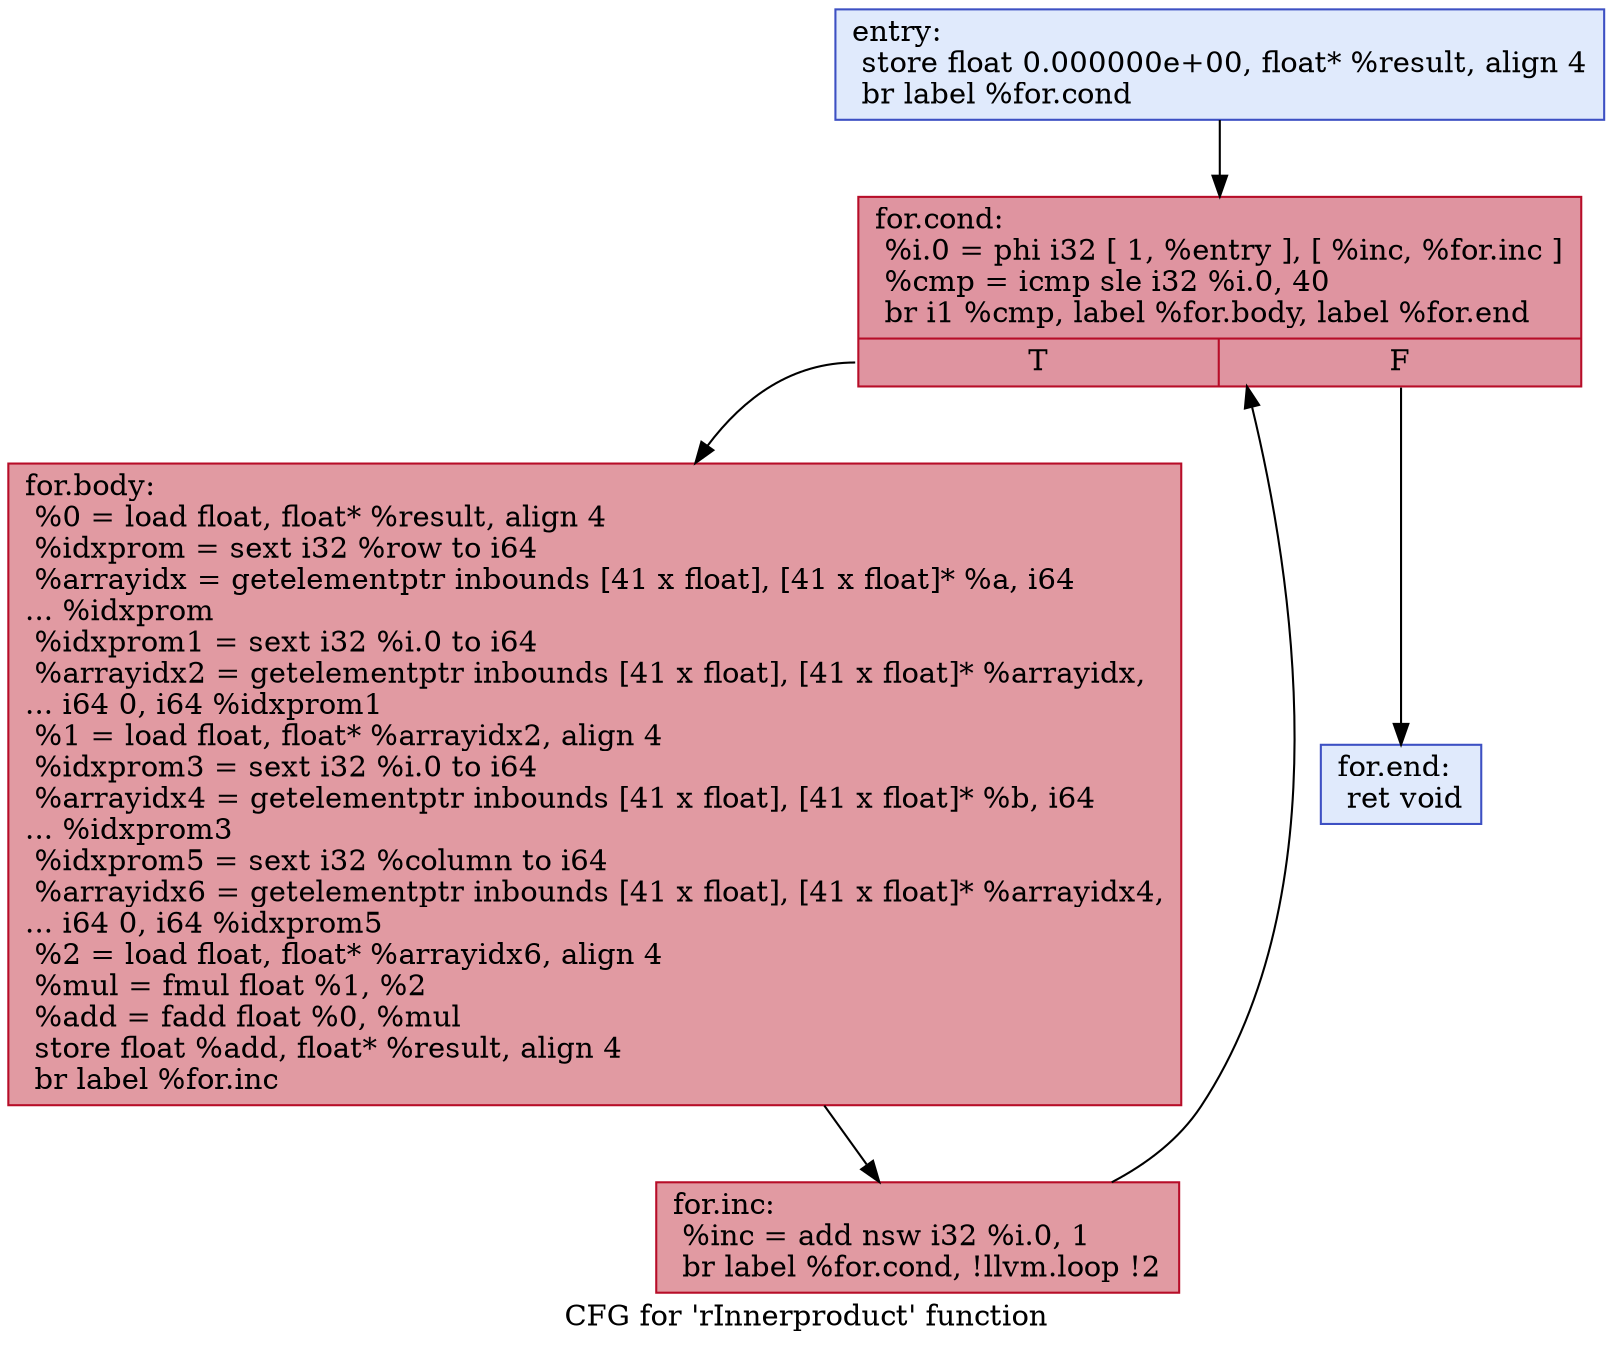digraph "CFG for 'rInnerproduct' function" {
	label="CFG for 'rInnerproduct' function";

	Node0x55edd0cddb30 [shape=record,color="#3d50c3ff", style=filled, fillcolor="#b9d0f970",label="{entry:\l  store float 0.000000e+00, float* %result, align 4\l  br label %for.cond\l}"];
	Node0x55edd0cddb30 -> Node0x55edd0cdf660;
	Node0x55edd0cdf660 [shape=record,color="#b70d28ff", style=filled, fillcolor="#b70d2870",label="{for.cond:                                         \l  %i.0 = phi i32 [ 1, %entry ], [ %inc, %for.inc ]\l  %cmp = icmp sle i32 %i.0, 40\l  br i1 %cmp, label %for.body, label %for.end\l|{<s0>T|<s1>F}}"];
	Node0x55edd0cdf660:s0 -> Node0x55edd0ce1210;
	Node0x55edd0cdf660:s1 -> Node0x55edd0ce12b0;
	Node0x55edd0ce1210 [shape=record,color="#b70d28ff", style=filled, fillcolor="#bb1b2c70",label="{for.body:                                         \l  %0 = load float, float* %result, align 4\l  %idxprom = sext i32 %row to i64\l  %arrayidx = getelementptr inbounds [41 x float], [41 x float]* %a, i64\l... %idxprom\l  %idxprom1 = sext i32 %i.0 to i64\l  %arrayidx2 = getelementptr inbounds [41 x float], [41 x float]* %arrayidx,\l... i64 0, i64 %idxprom1\l  %1 = load float, float* %arrayidx2, align 4\l  %idxprom3 = sext i32 %i.0 to i64\l  %arrayidx4 = getelementptr inbounds [41 x float], [41 x float]* %b, i64\l... %idxprom3\l  %idxprom5 = sext i32 %column to i64\l  %arrayidx6 = getelementptr inbounds [41 x float], [41 x float]* %arrayidx4,\l... i64 0, i64 %idxprom5\l  %2 = load float, float* %arrayidx6, align 4\l  %mul = fmul float %1, %2\l  %add = fadd float %0, %mul\l  store float %add, float* %result, align 4\l  br label %for.inc\l}"];
	Node0x55edd0ce1210 -> Node0x55edd0ce1260;
	Node0x55edd0ce1260 [shape=record,color="#b70d28ff", style=filled, fillcolor="#bb1b2c70",label="{for.inc:                                          \l  %inc = add nsw i32 %i.0, 1\l  br label %for.cond, !llvm.loop !2\l}"];
	Node0x55edd0ce1260 -> Node0x55edd0cdf660;
	Node0x55edd0ce12b0 [shape=record,color="#3d50c3ff", style=filled, fillcolor="#b9d0f970",label="{for.end:                                          \l  ret void\l}"];
}
